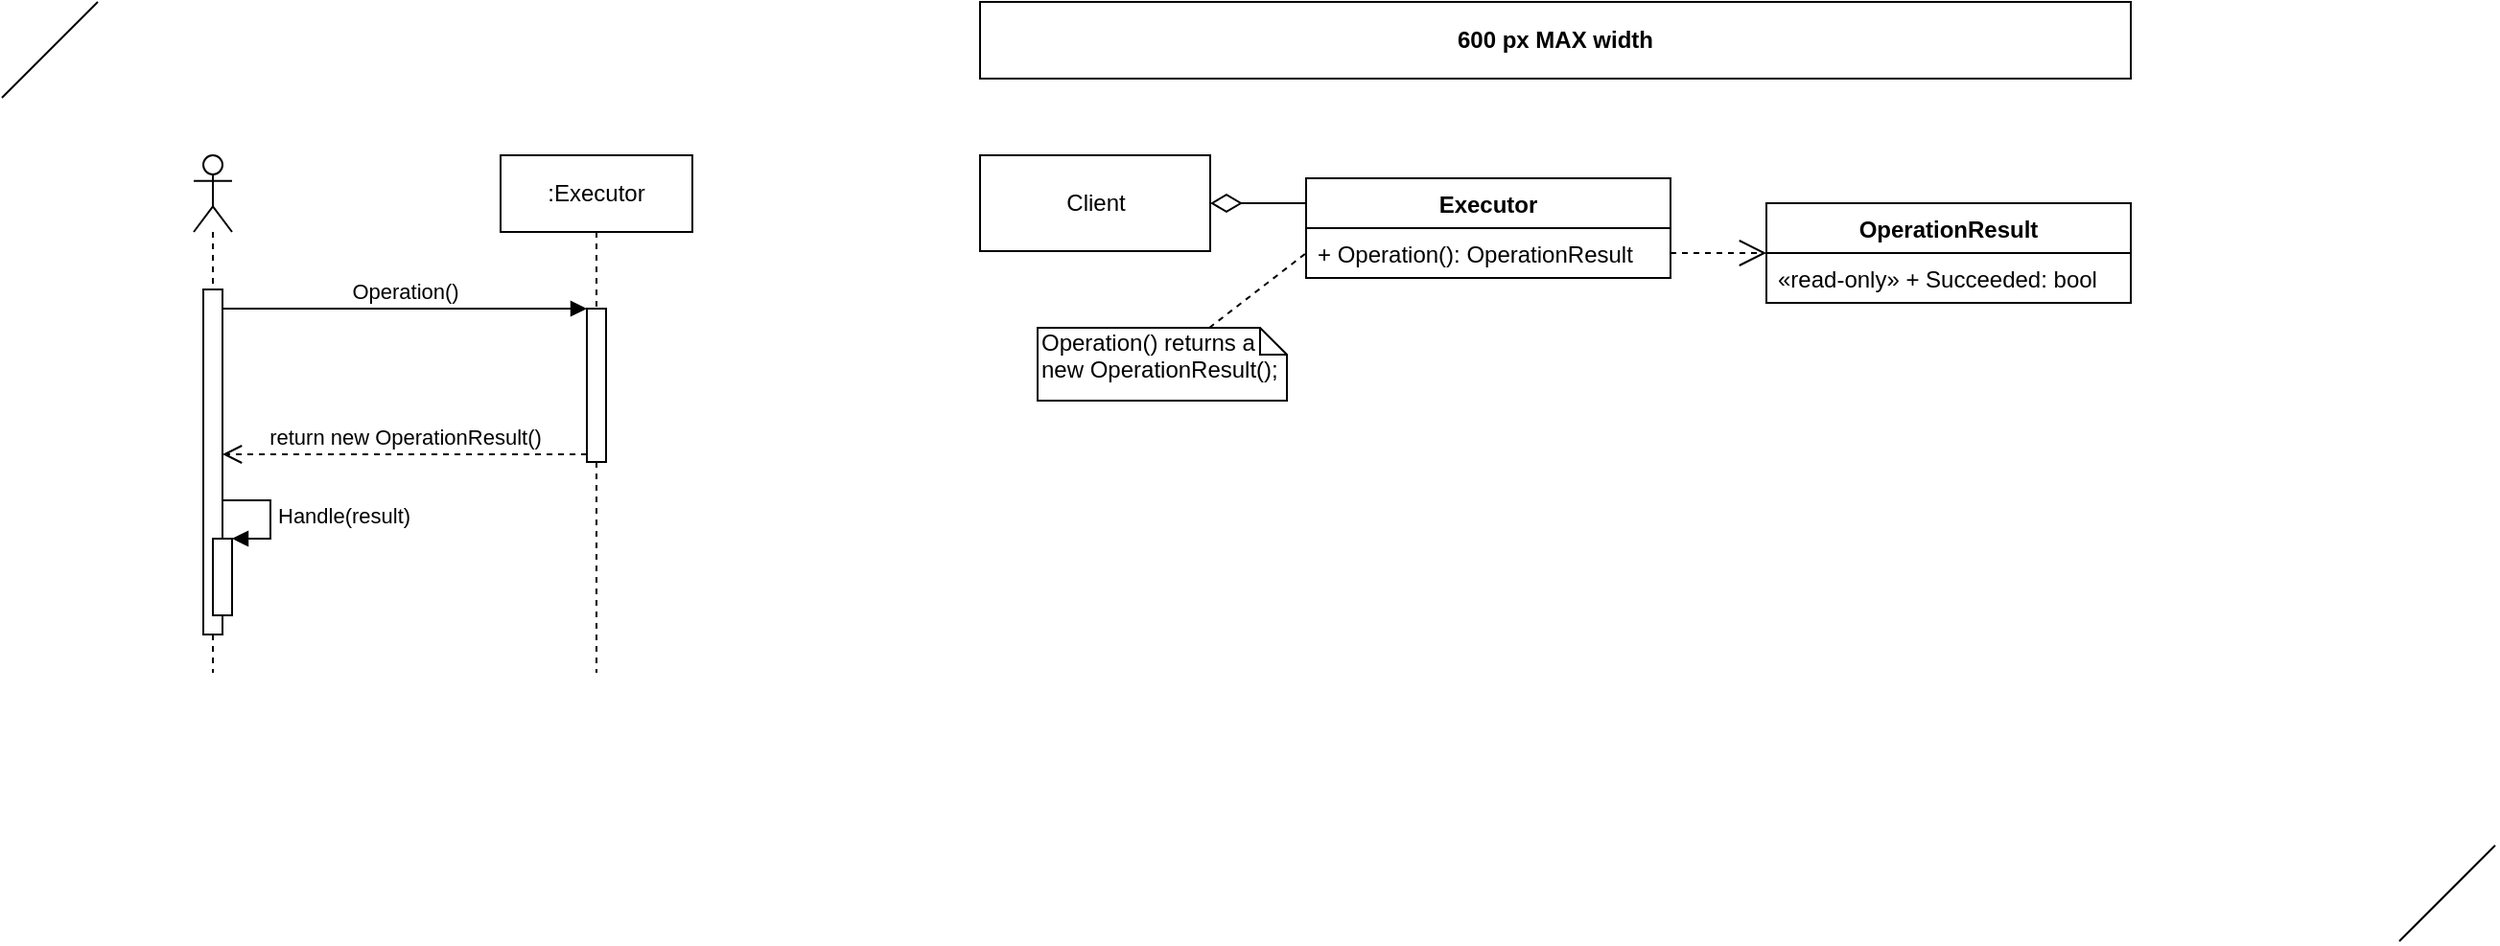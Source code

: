 <mxfile>
    <diagram id="CKinMkFbDKcQTunNenve" name="Operation Result">
        <mxGraphModel dx="1237" dy="677" grid="1" gridSize="10" guides="1" tooltips="1" connect="1" arrows="1" fold="1" page="0" pageScale="1" pageWidth="850" pageHeight="1100" math="0" shadow="0">
            <root>
                <mxCell id="03mLGJdyYgZ_ywSVlZDO-0"/>
                <mxCell id="03mLGJdyYgZ_ywSVlZDO-1" parent="03mLGJdyYgZ_ywSVlZDO-0"/>
                <mxCell id="03mLGJdyYgZ_ywSVlZDO-2" value="" style="shape=umlLifeline;participant=umlActor;perimeter=lifelinePerimeter;whiteSpace=wrap;html=1;container=1;collapsible=0;recursiveResize=0;verticalAlign=top;spacingTop=36;labelBackgroundColor=#ffffff;outlineConnect=0;fontFamily=Helvetica;align=left;" parent="03mLGJdyYgZ_ywSVlZDO-1" vertex="1">
                    <mxGeometry x="70" y="120" width="20" height="270" as="geometry"/>
                </mxCell>
                <mxCell id="03mLGJdyYgZ_ywSVlZDO-4" value="" style="html=1;points=[];perimeter=orthogonalPerimeter;fontFamily=Helvetica;align=center;" parent="03mLGJdyYgZ_ywSVlZDO-2" vertex="1">
                    <mxGeometry x="5" y="70" width="10" height="180" as="geometry"/>
                </mxCell>
                <mxCell id="03mLGJdyYgZ_ywSVlZDO-10" value="" style="html=1;points=[];perimeter=orthogonalPerimeter;fontFamily=Helvetica;align=center;" parent="03mLGJdyYgZ_ywSVlZDO-2" vertex="1">
                    <mxGeometry x="10" y="200" width="10" height="40" as="geometry"/>
                </mxCell>
                <mxCell id="03mLGJdyYgZ_ywSVlZDO-11" value="Handle(result)" style="edgeStyle=orthogonalEdgeStyle;html=1;align=left;spacingLeft=2;endArrow=block;rounded=0;entryX=1;entryY=0;fontFamily=Helvetica;" parent="03mLGJdyYgZ_ywSVlZDO-2" target="03mLGJdyYgZ_ywSVlZDO-10" edge="1">
                    <mxGeometry relative="1" as="geometry">
                        <mxPoint x="15" y="180" as="sourcePoint"/>
                        <Array as="points">
                            <mxPoint x="40" y="180"/>
                        </Array>
                    </mxGeometry>
                </mxCell>
                <mxCell id="03mLGJdyYgZ_ywSVlZDO-3" value="&lt;div style=&quot;text-align: center&quot;&gt;&lt;span&gt;:Executor&lt;/span&gt;&lt;/div&gt;" style="shape=umlLifeline;perimeter=lifelinePerimeter;whiteSpace=wrap;html=1;container=1;collapsible=0;recursiveResize=0;outlineConnect=0;fontFamily=Helvetica;align=center;" parent="03mLGJdyYgZ_ywSVlZDO-1" vertex="1">
                    <mxGeometry x="230" y="120" width="100" height="270" as="geometry"/>
                </mxCell>
                <mxCell id="03mLGJdyYgZ_ywSVlZDO-5" value="" style="html=1;points=[];perimeter=orthogonalPerimeter;fontFamily=Helvetica;align=center;" parent="03mLGJdyYgZ_ywSVlZDO-3" vertex="1">
                    <mxGeometry x="45" y="80" width="10" height="80" as="geometry"/>
                </mxCell>
                <mxCell id="03mLGJdyYgZ_ywSVlZDO-6" value="Operation()" style="html=1;verticalAlign=bottom;endArrow=block;entryX=0;entryY=0;fontFamily=Helvetica;" parent="03mLGJdyYgZ_ywSVlZDO-1" source="03mLGJdyYgZ_ywSVlZDO-4" target="03mLGJdyYgZ_ywSVlZDO-5" edge="1">
                    <mxGeometry relative="1" as="geometry">
                        <mxPoint x="205" y="200" as="sourcePoint"/>
                    </mxGeometry>
                </mxCell>
                <mxCell id="03mLGJdyYgZ_ywSVlZDO-7" value="return new OperationResult()" style="html=1;verticalAlign=bottom;endArrow=open;dashed=1;endSize=8;exitX=0;exitY=0.95;fontFamily=Helvetica;" parent="03mLGJdyYgZ_ywSVlZDO-1" source="03mLGJdyYgZ_ywSVlZDO-5" target="03mLGJdyYgZ_ywSVlZDO-4" edge="1">
                    <mxGeometry relative="1" as="geometry">
                        <mxPoint x="205" y="276" as="targetPoint"/>
                    </mxGeometry>
                </mxCell>
                <mxCell id="Xs377tFSFdaaj3lOK2G9-0" value="Client" style="html=1;" vertex="1" parent="03mLGJdyYgZ_ywSVlZDO-1">
                    <mxGeometry x="480" y="120" width="120" height="50" as="geometry"/>
                </mxCell>
                <mxCell id="Xs377tFSFdaaj3lOK2G9-1" value="OperationResult" style="swimlane;fontStyle=1;align=center;verticalAlign=top;childLayout=stackLayout;horizontal=1;startSize=26;horizontalStack=0;resizeParent=1;resizeParentMax=0;resizeLast=0;collapsible=1;marginBottom=0;" vertex="1" parent="03mLGJdyYgZ_ywSVlZDO-1">
                    <mxGeometry x="890" y="145" width="190" height="52" as="geometry"/>
                </mxCell>
                <mxCell id="Xs377tFSFdaaj3lOK2G9-2" value="«read-only» + Succeeded: bool" style="text;strokeColor=default;fillColor=default;align=left;verticalAlign=top;spacingLeft=4;spacingRight=4;overflow=hidden;rotatable=0;points=[[0,0.5],[1,0.5]];portConstraint=eastwest;fontFamily=Helvetica;" vertex="1" parent="Xs377tFSFdaaj3lOK2G9-1">
                    <mxGeometry y="26" width="190" height="26" as="geometry"/>
                </mxCell>
                <mxCell id="Xs377tFSFdaaj3lOK2G9-3" value="Executor" style="swimlane;fontStyle=1;align=center;verticalAlign=top;childLayout=stackLayout;horizontal=1;startSize=26;horizontalStack=0;resizeParent=1;resizeParentMax=0;resizeLast=0;collapsible=1;marginBottom=0;" vertex="1" parent="03mLGJdyYgZ_ywSVlZDO-1">
                    <mxGeometry x="650" y="132" width="190" height="52" as="geometry"/>
                </mxCell>
                <mxCell id="Xs377tFSFdaaj3lOK2G9-4" value="+ Operation(): OperationResult" style="text;strokeColor=default;fillColor=default;align=left;verticalAlign=top;spacingLeft=4;spacingRight=4;overflow=hidden;rotatable=0;points=[[0,0.5],[1,0.5]];portConstraint=eastwest;" vertex="1" parent="Xs377tFSFdaaj3lOK2G9-3">
                    <mxGeometry y="26" width="190" height="26" as="geometry"/>
                </mxCell>
                <mxCell id="Xs377tFSFdaaj3lOK2G9-5" value="" style="endArrow=diamondThin;endFill=0;endSize=14;html=1;rounded=0;exitX=0;exitY=0.25;exitDx=0;exitDy=0;" edge="1" parent="03mLGJdyYgZ_ywSVlZDO-1" source="Xs377tFSFdaaj3lOK2G9-3" target="Xs377tFSFdaaj3lOK2G9-0">
                    <mxGeometry width="160" relative="1" as="geometry">
                        <mxPoint x="480" y="211" as="sourcePoint"/>
                        <mxPoint x="400" y="211" as="targetPoint"/>
                    </mxGeometry>
                </mxCell>
                <mxCell id="Xs377tFSFdaaj3lOK2G9-6" value="" style="endArrow=open;endSize=12;dashed=1;html=1;exitX=1;exitY=0.5;exitDx=0;exitDy=0;" edge="1" parent="03mLGJdyYgZ_ywSVlZDO-1" source="Xs377tFSFdaaj3lOK2G9-4" target="Xs377tFSFdaaj3lOK2G9-1">
                    <mxGeometry width="160" relative="1" as="geometry">
                        <mxPoint x="580" y="302" as="sourcePoint"/>
                        <mxPoint x="740" y="302" as="targetPoint"/>
                    </mxGeometry>
                </mxCell>
                <mxCell id="Xs377tFSFdaaj3lOK2G9-7" value="Operation() returns a new OperationResult();" style="shape=note;whiteSpace=wrap;html=1;size=14;verticalAlign=top;align=left;spacingTop=-6;" vertex="1" parent="03mLGJdyYgZ_ywSVlZDO-1">
                    <mxGeometry x="510" y="210" width="130" height="38" as="geometry"/>
                </mxCell>
                <mxCell id="Xs377tFSFdaaj3lOK2G9-8" style="rounded=0;elbow=vertical;html=1;jettySize=auto;orthogonalLoop=1;dashed=1;endArrow=none;endFill=0;entryX=0;entryY=0.5;entryDx=0;entryDy=0;" edge="1" parent="03mLGJdyYgZ_ywSVlZDO-1" source="Xs377tFSFdaaj3lOK2G9-7" target="Xs377tFSFdaaj3lOK2G9-4">
                    <mxGeometry relative="1" as="geometry">
                        <mxPoint x="990" y="211" as="sourcePoint"/>
                        <mxPoint x="640" y="211" as="targetPoint"/>
                    </mxGeometry>
                </mxCell>
                <mxCell id="Xs377tFSFdaaj3lOK2G9-9" value="" style="endArrow=none;html=1;" edge="1" parent="03mLGJdyYgZ_ywSVlZDO-1">
                    <mxGeometry width="50" height="50" relative="1" as="geometry">
                        <mxPoint x="-30" y="90" as="sourcePoint"/>
                        <mxPoint x="20" y="40" as="targetPoint"/>
                    </mxGeometry>
                </mxCell>
                <mxCell id="Xs377tFSFdaaj3lOK2G9-10" value="" style="endArrow=none;html=1;" edge="1" parent="03mLGJdyYgZ_ywSVlZDO-1">
                    <mxGeometry width="50" height="50" relative="1" as="geometry">
                        <mxPoint x="1220" y="530" as="sourcePoint"/>
                        <mxPoint x="1270" y="480" as="targetPoint"/>
                    </mxGeometry>
                </mxCell>
                <mxCell id="c7yLOaiAUyr-EBwmqqI6-0" value="600 px MAX width" style="rounded=0;whiteSpace=wrap;html=1;sketch=0;fontSize=12;align=center;fontStyle=1" vertex="1" parent="03mLGJdyYgZ_ywSVlZDO-1">
                    <mxGeometry x="480" y="40" width="600" height="40" as="geometry"/>
                </mxCell>
            </root>
        </mxGraphModel>
    </diagram>
</mxfile>